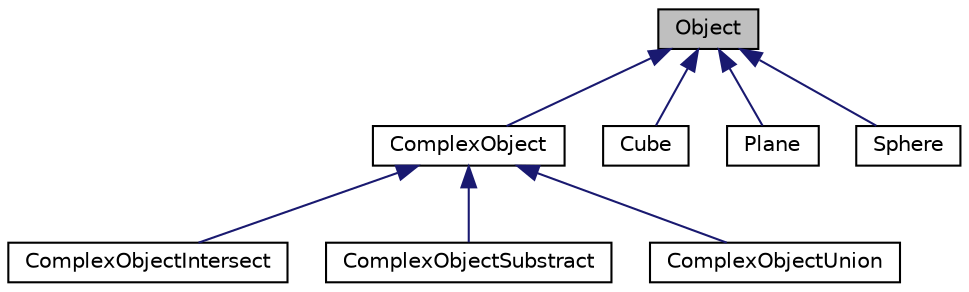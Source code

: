 digraph "Object"
{
 // LATEX_PDF_SIZE
  edge [fontname="Helvetica",fontsize="10",labelfontname="Helvetica",labelfontsize="10"];
  node [fontname="Helvetica",fontsize="10",shape=record];
  Node1 [label="Object",height=0.2,width=0.4,color="black", fillcolor="grey75", style="filled", fontcolor="black",tooltip="Super-classe Abstraite d'objets primitif."];
  Node1 -> Node2 [dir="back",color="midnightblue",fontsize="10",style="solid",fontname="Helvetica"];
  Node2 [label="ComplexObject",height=0.2,width=0.4,color="black", fillcolor="white", style="filled",URL="$classComplexObject.html",tooltip="Super-classe abstraite d'objets complexes."];
  Node2 -> Node3 [dir="back",color="midnightblue",fontsize="10",style="solid",fontname="Helvetica"];
  Node3 [label="ComplexObjectIntersect",height=0.2,width=0.4,color="black", fillcolor="white", style="filled",URL="$classComplexObjectIntersect.html",tooltip="Classe permettant de creer l'intersection de 2 objets primitifs."];
  Node2 -> Node4 [dir="back",color="midnightblue",fontsize="10",style="solid",fontname="Helvetica"];
  Node4 [label="ComplexObjectSubstract",height=0.2,width=0.4,color="black", fillcolor="white", style="filled",URL="$classComplexObjectSubstract.html",tooltip="Classe permettant de creer la différence de 2 objets primitifs."];
  Node2 -> Node5 [dir="back",color="midnightblue",fontsize="10",style="solid",fontname="Helvetica"];
  Node5 [label="ComplexObjectUnion",height=0.2,width=0.4,color="black", fillcolor="white", style="filled",URL="$classComplexObjectUnion.html",tooltip="Classe permettant de creer l'union de 2 objets primitifs."];
  Node1 -> Node6 [dir="back",color="midnightblue",fontsize="10",style="solid",fontname="Helvetica"];
  Node6 [label="Cube",height=0.2,width=0.4,color="black", fillcolor="white", style="filled",URL="$classCube.html",tooltip="Classe de Cube."];
  Node1 -> Node7 [dir="back",color="midnightblue",fontsize="10",style="solid",fontname="Helvetica"];
  Node7 [label="Plane",height=0.2,width=0.4,color="black", fillcolor="white", style="filled",URL="$classPlane.html",tooltip="classe des murs et du sol"];
  Node1 -> Node8 [dir="back",color="midnightblue",fontsize="10",style="solid",fontname="Helvetica"];
  Node8 [label="Sphere",height=0.2,width=0.4,color="black", fillcolor="white", style="filled",URL="$classSphere.html",tooltip="Classe de Sphere."];
}
